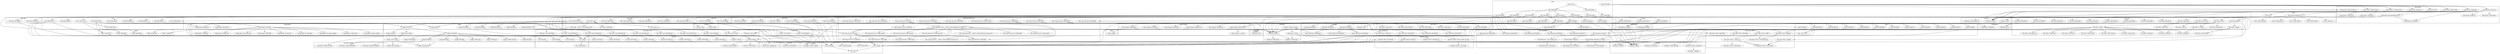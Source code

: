 digraph {
graph [overlap=false]
subgraph cluster_File_Spec_Unix {
	label="File::Spec::Unix";
	"File::Spec::Unix::curdir";
	"File::Spec::Unix::BEGIN@220";
	"File::Spec::Unix::BEGIN@242";
	"File::Spec::Unix::BEGIN@179";
	"File::Spec::Unix::BEGIN@145";
	"File::Spec::Unix::BEGIN@4";
	"File::Spec::Unix::BEGIN@127";
	"File::Spec::Unix::BEGIN@3";
	"File::Spec::Unix::updir";
	"File::Spec::Unix::BEGIN@136";
}
subgraph cluster_constant {
	label="constant";
	"constant::CORE:regcomp";
	"constant::CORE:match";
	"constant::BEGIN@2";
	"constant::CORE:qr";
	"constant::BEGIN@3";
	"constant::BEGIN@39";
	"constant::BEGIN@126";
	"constant::import";
	"constant::BEGIN@64";
	"constant::BEGIN@24";
	"constant::BEGIN@6";
	"constant::BEGIN@4";
}
subgraph cluster_mro {
	label="mro";
	"mro::method_changed_in";
}
subgraph cluster_strict {
	label="strict";
	"strict::unimport";
	"strict::CORE:match";
	"strict::bits";
	"strict::import";
	"strict::CORE:regcomp";
}
subgraph cluster_File_Copy_Recursive {
	label="File::Copy::Recursive";
	"File::Copy::Recursive::CORE:mkdir";
	"File::Copy::Recursive::CORE:symlink";
	"File::Copy::Recursive::CORE:match";
	"File::Copy::Recursive::dircopy";
	"File::Copy::Recursive::BEGIN@83";
	"File::Copy::Recursive::CORE:readdir";
	"File::Copy::Recursive::CORE:closedir";
	"File::Copy::Recursive::BEGIN@10";
	"File::Copy::Recursive::BEGIN@3";
	"File::Copy::Recursive::__ANON__[File/Copy/Recursive.pm:75]";
	"File::Copy::Recursive::CORE:ftis";
	"File::Copy::Recursive::BEGIN@12";
	"File::Copy::Recursive::CORE:open_dir";
	"File::Copy::Recursive::CORE:ftdir";
	"File::Copy::Recursive::BEGIN@11";
	"File::Copy::Recursive::CORE:stat";
	"File::Copy::Recursive::CORE:ftlink";
	"File::Copy::Recursive::fcopy";
	"File::Copy::Recursive::CORE:chmod";
	"File::Copy::Recursive::BEGIN@14";
	"File::Copy::Recursive::__ANON__[File/Copy/Recursive.pm:125]";
	"File::Copy::Recursive::BEGIN@8";
	"File::Copy::Recursive::__ANON__[File/Copy/Recursive.pm:271]";
	"File::Copy::Recursive::BEGIN@4";
}
subgraph cluster_Config {
	label="Config";
	"Config::AUTOLOAD";
	"Config::fetch_string";
	"Config::import";
	"Config::launcher";
	"Config::BEGIN@9";
	"Config::BEGIN@5";
	"Config::TIEHASH";
	"Config::CORE:match";
	"Config::CORE:subst";
	"Config::FETCH";
	"Config::BEGIN@10";
	"Config::CORE:pack";
	"Config::_fetch_string";
	"Config::CORE:substcont";
	"Config::BEGIN@7";
	"Config::BEGIN@11";
	"Config::CORE:unpack";
	"Config::BEGIN@27";
	"Config::BEGIN@6";
	"Config::CORE:regcomp";
	"Config::BEGIN@47";
}
subgraph cluster_Cwd {
	label="Cwd";
	"Cwd::BEGIN@209";
	"Cwd::_win32_cwd";
	"Cwd::BEGIN@170";
	"Cwd::BEGIN@171";
	"Cwd::BEGIN@843";
	"Cwd::CORE:subst";
	"Cwd::CORE:fteexec";
	"Cwd::BEGIN@172";
	"Cwd::CORE:match";
	"Cwd::BEGIN@783";
}
subgraph cluster_Scalar_Util {
	label="Scalar::Util";
	"Scalar::Util::BEGIN@9";
	"Scalar::Util::blessed";
}
subgraph cluster_File_Path {
	label="File::Path";
	"File::Path::BEGIN@7";
	"File::Path::CORE:ftdir";
	"File::Path::BEGIN@3";
	"File::Path::BEGIN@10";
	"File::Path::BEGIN@6";
	"File::Path::CORE:mkdir";
	"File::Path::CORE:lstat";
	"File::Path::BEGIN@19";
	"File::Path::_slash_lc";
	"File::Path::CORE:chdir";
	"File::Path::_rmtree";
	"File::Path::CORE:readdir";
	"File::Path::make_path";
	"File::Path::rmtree";
	"File::Path::CORE:closedir";
	"File::Path::CORE:chmod";
	"File::Path::CORE:stat";
	"File::Path::CORE:open_dir";
	"File::Path::BEGIN@4";
	"File::Path::CORE:match";
	"File::Path::remove_tree";
	"File::Path::_mkpath";
	"File::Path::BEGIN@18";
	"File::Path::_is_subdir";
	"File::Path::BEGIN@8";
	"File::Path::CORE:subst";
	"File::Path::BEGIN@329";
	"File::Path::CORE:rmdir";
	"File::Path::mkpath";
}
subgraph cluster_Utils {
	label="Utils";
	"Utils::CORE:regcomp";
	"Utils::CORE:open_dir";
	"Utils::CORE:readdir";
	"Utils::findLastValidArchive";
	"Utils::CORE:closedir";
	"Utils::new";
	"Utils::compare_to";
}
subgraph cluster_UNIVERSAL {
	label="UNIVERSAL";
	"UNIVERSAL::VERSION";
	"UNIVERSAL::isa";
}
subgraph cluster_vars {
	label="vars";
	"vars::CORE:match";
	"vars::BEGIN@3";
	"vars::import";
	"vars::BEGIN@8";
	"vars::BEGIN@7";
}
subgraph cluster_File_Spec {
	label="File::Spec";
	"File::Spec::BEGIN@3";
	"File::Spec::BEGIN@4";
}
subgraph cluster_main {
	label="main";
	"main::BEGIN@1.5";
	"main::BEGIN@14";
	"main::BEGIN@2.4";
	"main::BEGIN@4";
	"main::NULL";
	"main::CORE:ftfile";
	"main::BEGIN@2";
	"main::BEGIN@1.3";
	"main::BEGIN@3.7";
	"main::BEGIN@2.6";
	"main::BEGIN@12";
	"main::RUNTIME";
	"main::BEGIN@8";
	"main::BEGIN@3";
	"main::BEGIN@9";
	"main::BEGIN@11";
	"main::BEGIN@1";
	"main::BEGIN@0";
	"main::BEGIN@13";
	"main::BEGIN@1.2";
	"main::BEGIN@10";
}
subgraph cluster_Term_ANSIColor {
	label="Term::ANSIColor";
	"Term::ANSIColor::BEGIN@23";
	"Term::ANSIColor::BEGIN@26";
	"Term::ANSIColor::BEGIN@27";
	"Term::ANSIColor::BEGIN@42";
	"Term::ANSIColor::BEGIN@22";
	"Term::ANSIColor::BEGIN@24";
	"Term::ANSIColor::CORE:sort";
}
subgraph cluster_XSLoader {
	label="XSLoader";
	"XSLoader::load";
}
subgraph cluster_File_Spec_Win32 {
	label="File::Spec::Win32";
	"File::Spec::Win32::CORE:regcomp";
	"File::Spec::Win32::splitdir";
	"File::Spec::Win32::BEGIN@3";
	"File::Spec::Win32::CORE:subst";
	"File::Spec::Win32::CORE:match";
	"File::Spec::Win32::BEGIN@5";
	"File::Spec::Win32::splitpath";
	"File::Spec::Win32::_canon_cat";
	"File::Spec::Win32::catfile";
}
subgraph cluster_warnings_register {
	label="warnings::register";
	"warnings::register::import";
}
subgraph cluster_overloading {
	label="overloading";
	"overloading::BEGIN@2";
	"overloading::unimport";
}
subgraph cluster_bytes {
	label="bytes";
	"bytes::import";
}
subgraph cluster_Message {
	label="Message";
	"Message::BEGIN@74";
	"Message::BEGIN@57";
	"Message::new";
	"Message::BEGIN@40";
}
subgraph cluster_overload {
	label="overload";
	"overload::BEGIN@144";
	"overload::BEGIN@83";
	"overload::BEGIN@114";
}
subgraph cluster_Exporter_Heavy {
	label="Exporter::Heavy";
	"Exporter::Heavy::BEGIN@202";
	"Exporter::Heavy::BEGIN@4";
	"Exporter::Heavy::heavy_export_ok_tags";
	"Exporter::Heavy::BEGIN@3";
	"Exporter::Heavy::_push_tags";
}
subgraph cluster_RestoreWin {
	label="RestoreWin";
	"RestoreWin::new";
	"RestoreWin::addDestination";
	"RestoreWin::CORE:match";
	"RestoreWin::CORE:mkdir";
	"RestoreWin::addUserTime";
	"RestoreWin::addSource";
	"RestoreWin::restore_rp";
	"RestoreWin::addPartial";
	"RestoreWin::CORE:ftfile";
	"RestoreWin::RestoreSubDirectory";
	"RestoreWin::setVerboseLevel";
	"RestoreWin::CORE:ftdir";
	"RestoreWin::CORE:ftis";
	"RestoreWin::addSourceName";
}
subgraph cluster_ActivePerl_Config {
	label="ActivePerl::Config";
	"ActivePerl::Config::BEGIN@43";
	"ActivePerl::Config::BEGIN@3";
	"ActivePerl::Config::override";
}
subgraph cluster_warnings {
	label="warnings";
	"warnings::register_categories";
	"warnings::import";
	"warnings::CORE:match";
	"warnings::_mkMask";
	"warnings::CORE:regcomp";
	"warnings::unimport";
}
subgraph cluster_List_Util {
	label="List::Util";
	"List::Util::BEGIN@30";
	"List::Util::BEGIN@9";
}
subgraph cluster_version {
	label="version";
	"version::(cmp";
	"version::(bool";
}
subgraph cluster_DynaLoader {
	label="DynaLoader";
	"DynaLoader::CORE:subst";
	"DynaLoader::dl_find_symbol";
	"DynaLoader::CORE:ftdir";
	"DynaLoader::bootstrap";
	"DynaLoader::CORE:ftsize";
	"DynaLoader::BEGIN@18";
	"DynaLoader::dl_install_xsub";
	"DynaLoader::CORE:ftfile";
	"DynaLoader::dl_load_file";
	"DynaLoader::dl_load_flags";
	"DynaLoader::BEGIN@23";
	"DynaLoader::dl_undef_symbols";
}
subgraph cluster_File_Copy {
	label="File::Copy";
	"File::Copy::BEGIN@10";
	"File::Copy::__ANON__[File/Copy.pm:324]";
	"File::Copy::BEGIN@14";
	"File::Copy::BEGIN@12";
	"File::Copy::BEGIN@12.1";
	"File::Copy::BEGIN@11";
	"File::Copy::CORE:ftdir";
	"File::Copy::_eq";
	"File::Copy::BEGIN@13";
	"File::Copy::copy";
}
subgraph cluster_File_Find {
	label="File::Find";
	"File::Find::BEGIN@5";
	"File::Find::BEGIN@4";
	"File::Find::BEGIN@3";
	"File::Find::CORE:qr";
	"File::Find::BEGIN@357";
	"File::Find::BEGIN@2";
}
subgraph cluster_Internals {
	label="Internals";
	"Internals::SvREADONLY";
}
subgraph cluster_Exporter {
	label="Exporter";
	"Exporter::CORE:subst";
	"Exporter::CORE:match";
	"Exporter::import";
	"Exporter::export_ok_tags";
	"Exporter::as_heavy";
}
subgraph cluster_File_Glob {
	label="File::Glob";
	"File::Glob::BEGIN@3";
	"File::Glob::GLOB_NOCASE";
	"File::Glob::GLOB_CSH";
	"File::Glob::BEGIN@58";
	"File::Glob::BEGIN@54";
	"File::Glob::CORE:match";
}
subgraph cluster_Win32 {
	label="Win32";
	"Win32::BEGIN@4";
	"Win32::BEGIN@5";
	"Win32::GetCwd";
	"Win32::bootstrap";
	"Win32::CopyFile";
}
subgraph cluster_Data_Dumper {
	label="Data::Dumper";
	"Data::Dumper::_vstring";
	"Data::Dumper::BEGIN@12";
	"Data::Dumper::BEGIN@718";
	"Data::Dumper::BEGIN@270";
	"Data::Dumper::BEGIN@24";
	"Data::Dumper::BEGIN@18";
	"Data::Dumper::BEGIN@22";
}
subgraph cluster_Verbosity {
	label="Verbosity";
	"Verbosity::setVerboseLevel";
	"Verbosity::verbose";
	"Verbosity::new";
}
subgraph cluster_File_Basename {
	label="File::Basename";
	"File::Basename::CORE:match";
	"File::Basename::_strip_trailing_sep";
	"File::Basename::BEGIN@52";
	"File::Basename::fileparse";
	"File::Basename::dirname";
	"File::Basename::CORE:subst";
	"File::Basename::BEGIN@371";
	"File::Basename::fileparse_set_fstype";
	"File::Basename::CORE:regcomp";
	"File::Basename::BEGIN@50";
	"File::Basename::BEGIN@51";
	"File::Basename::BEGIN@42";
}
subgraph cluster_Carp {
	label="Carp";
	"Carp::BEGIN@131";
	"Carp::BEGIN@5";
	"Carp::BEGIN@3";
	"Carp::BEGIN@73";
	"Carp::BEGIN@575";
	"Carp::BEGIN@49";
	"Carp::BEGIN@568";
	"Carp::_fetch_sub";
	"Carp::BEGIN@171";
	"Carp::BEGIN@4";
	"Carp::BEGIN@6";
	"Carp::BEGIN@61";
	"Carp::BEGIN@555";
}
"File::Copy::Recursive::BEGIN@83" -> "File::Glob::GLOB_CSH";
"main::BEGIN@11" -> "File::Copy::Recursive::BEGIN@14";
"Term::ANSIColor::BEGIN@42" -> "Exporter::export_ok_tags";
"main::RUNTIME" -> "RestoreWin::setVerboseLevel";
"File::Copy::Recursive::BEGIN@10" -> "Carp::BEGIN@131";
"overload::BEGIN@83" -> "overloading::BEGIN@2";
"main::BEGIN@9" -> "File::Spec::Unix::BEGIN@127";
"File::Copy::Recursive::BEGIN@10" -> "Carp::BEGIN@171";
"main::BEGIN@9" -> "Cwd::BEGIN@209";
"File::Path::rmtree" -> "Cwd::_win32_cwd";
"main::BEGIN@12" -> "File::Path::BEGIN@10";
"DynaLoader::bootstrap" -> "DynaLoader::dl_find_symbol";
"File::Copy::Recursive::dircopy" -> "File::Copy::Recursive::CORE:ftis";
"File::Copy::copy" -> "File::Copy::__ANON__[File/Copy.pm:324]";
"File::Copy::Recursive::__ANON__[File/Copy/Recursive.pm:271]" -> "File::Copy::Recursive::CORE:mkdir";
"Message::BEGIN@40" -> "Term::ANSIColor::BEGIN@27";
"main::BEGIN@11" -> "File::Copy::Recursive::BEGIN@83";
"File::Copy::Recursive::__ANON__[File/Copy/Recursive.pm:271]" -> "File::Copy::Recursive::CORE:closedir";
"constant::BEGIN@64" -> "strict::unimport";
"Carp::BEGIN@555" -> "strict::unimport";
"File::Glob::BEGIN@58" -> "strict::unimport";
"Cwd::BEGIN@843" -> "strict::unimport";
"Config::BEGIN@47" -> "strict::unimport";
"File::Path::BEGIN@329" -> "strict::unimport";
"Exporter::Heavy::BEGIN@4" -> "strict::unimport";
"File::Spec::Unix::BEGIN@179" -> "strict::unimport";
"List::Util::BEGIN@30" -> "strict::unimport";
"Carp::BEGIN@131" -> "strict::unimport";
"constant::BEGIN@126" -> "strict::unimport";
"constant::BEGIN@39" -> "strict::unimport";
"Carp::BEGIN@575" -> "strict::unimport";
"main::RUNTIME" -> "RestoreWin::addSourceName";
"main::BEGIN@13" -> "main::BEGIN@1.2";
"File::Path::BEGIN@19" -> "vars::import";
"File::Spec::Win32::BEGIN@5" -> "vars::import";
"Config::BEGIN@7" -> "vars::import";
"Config::BEGIN@11" -> "vars::import";
"File::Spec::BEGIN@4" -> "vars::import";
"File::Spec::Unix::BEGIN@4" -> "vars::import";
"File::Copy::Recursive::BEGIN@14" -> "vars::import";
"Cwd::BEGIN@172" -> "vars::import";
"constant::BEGIN@6" -> "vars::import";
"Win32::BEGIN@5" -> "vars::import";
"File::Copy::Recursive::dircopy" -> "File::Copy::Recursive::__ANON__[File/Copy/Recursive.pm:271]";
"File::Copy::Recursive::__ANON__[File/Copy/Recursive.pm:271]" -> "File::Copy::Recursive::__ANON__[File/Copy/Recursive.pm:271]";
"main::BEGIN@1" -> "main::BEGIN@11";
"Message::BEGIN@40" -> "Term::ANSIColor::BEGIN@23";
"main::BEGIN@12" -> "File::Path::BEGIN@8";
"Cwd::BEGIN@783" -> "Win32::BEGIN@4";
"Config::AUTOLOAD" -> "Config::CORE:pack";
"File::Basename::dirname" -> "File::Basename::fileparse";
"File::Path::rmtree" -> "File::Path::CORE:subst";
"RestoreWin::new" -> "Verbosity::new";
"Utils::new" -> "Verbosity::new";
"File::Copy::Recursive::BEGIN@83" -> "File::Glob::BEGIN@3";
"RestoreWin::RestoreSubDirectory" -> "RestoreWin::CORE:ftdir";
"RestoreWin::restore_rp" -> "RestoreWin::CORE:ftdir";
"Exporter::export_ok_tags" -> "Exporter::as_heavy";
"RestoreWin::setVerboseLevel" -> "Verbosity::setVerboseLevel";
"main::BEGIN@4" -> "Data::Dumper::BEGIN@12";
"Config::AUTOLOAD" -> "Config::CORE:substcont";
"RestoreWin::restore_rp" -> "Utils::findLastValidArchive";
"File::Copy::Recursive::BEGIN@10" -> "Carp::BEGIN@3";
"Cwd::BEGIN@783" -> "DynaLoader::bootstrap";
"overload::BEGIN@83" -> "overloading::unimport";
"overload::BEGIN@114" -> "overloading::unimport";
"main::BEGIN@9" -> "File::Find::BEGIN@4";
"main::BEGIN@9" -> "File::Basename::BEGIN@371";
"Message::BEGIN@40" -> "Term::ANSIColor::BEGIN@42";
"Carp::BEGIN@61" -> "Carp::_fetch_sub";
"Carp::BEGIN@73" -> "Carp::_fetch_sub";
"Cwd::_win32_cwd" -> "Cwd::CORE:subst";
"main::BEGIN@9" -> "Cwd::CORE:fteexec";
"main::BEGIN@9" -> "File::Spec::Win32::BEGIN@3";
"Exporter::Heavy::heavy_export_ok_tags" -> "Exporter::Heavy::_push_tags";
"main::BEGIN@11" -> "File::Copy::Recursive::BEGIN@12";
"main::BEGIN@9" -> "Cwd::BEGIN@170";
"main::BEGIN@3" -> "main::BEGIN@1.3";
"Config::AUTOLOAD" -> "Config::BEGIN@7";
"Cwd::BEGIN@172" -> "vars::BEGIN@8";
"RestoreWin::restore_rp" -> "RestoreWin::CORE:mkdir";
"File::Spec::Win32::catfile" -> "File::Spec::Win32::CORE:regcomp";
"File::Spec::Win32::splitpath" -> "File::Spec::Win32::CORE:regcomp";
"main::BEGIN@9" -> "File::Spec::Unix::BEGIN@179";
"File::Copy::Recursive::__ANON__[File/Copy/Recursive.pm:271]" -> "File::Spec::Win32::catfile";
"Config::fetch_string" -> "ActivePerl::Config::override";
"DynaLoader::BEGIN@23" -> "Config::import";
"File::Copy::BEGIN@14" -> "Config::import";
"main::BEGIN@9" -> "File::Find::CORE:qr";
"main::BEGIN@3" -> "Message::BEGIN@57";
"main::NULL" -> "main::BEGIN@0";
"File::Spec::Unix::BEGIN@127" -> "constant::BEGIN@126";
"File::Basename::fileparse_set_fstype" -> "File::Basename::CORE:match";
"File::Basename::fileparse" -> "File::Basename::CORE:match";
"File::Copy::Recursive::__ANON__[File/Copy/Recursive.pm:271]" -> "File::Copy::Recursive::CORE:ftdir";
"File::Copy::Recursive::dircopy" -> "File::Copy::Recursive::CORE:ftdir";
"File::Copy::Recursive::fcopy" -> "File::Copy::Recursive::CORE:ftdir";
"File::Path::rmtree" -> "File::Path::_is_subdir";
"main::BEGIN@12" -> "File::Path::BEGIN@329";
"Cwd::BEGIN@783" -> "Config::FETCH";
"File::Copy::copy" -> "Config::FETCH";
"main::BEGIN@9" -> "File::Find::BEGIN@5";
"File::Copy::Recursive::BEGIN@10" -> "Carp::BEGIN@6";
"Config::AUTOLOAD" -> "Config::CORE:unpack";
"RestoreWin::addPartial" -> "Verbosity::verbose";
"RestoreWin::RestoreSubDirectory" -> "Verbosity::verbose";
"RestoreWin::restore_rp" -> "Verbosity::verbose";
"Utils::findLastValidArchive" -> "Verbosity::verbose";
"RestoreWin::addSource" -> "Verbosity::verbose";
"RestoreWin::addSourceName" -> "Verbosity::verbose";
"RestoreWin::addDestination" -> "Verbosity::verbose";
"RestoreWin::new" -> "Verbosity::verbose";
"RestoreWin::addUserTime" -> "Verbosity::verbose";
"main::BEGIN@9" -> "File::Spec::Unix::BEGIN@4";
"Utils::findLastValidArchive" -> "Utils::CORE:open_dir";
"main::BEGIN@1" -> "main::BEGIN@14";
"File::Spec::Win32::_canon_cat" -> "File::Spec::Win32::CORE:subst";
"Cwd::BEGIN@783" -> "Win32::BEGIN@5";
"File::Copy::Recursive::__ANON__[File/Copy/Recursive.pm:271]" -> "File::Copy::Recursive::CORE:readdir";
"main::BEGIN@9" -> "Cwd::CORE:match";
"warnings::register::import" -> "warnings::register_categories";
"Data::Dumper::BEGIN@270" -> "Data::Dumper::_vstring";
"File::Copy::Recursive::__ANON__[File/Copy/Recursive.pm:271]" -> "File::Copy::Recursive::CORE:chmod";
"File::Copy::Recursive::fcopy" -> "File::Copy::Recursive::CORE:chmod";
"Config::FETCH" -> "Config::fetch_string";
"overload::BEGIN@144" -> "warnings::register::import";
"vars::BEGIN@7" -> "warnings::register::import";
"constant::BEGIN@4" -> "warnings::register::import";
"File::Find::BEGIN@5" -> "warnings::register::import";
"main::BEGIN@9" -> "File::Spec::Unix::BEGIN@242";
"File::Copy::Recursive::BEGIN@83" -> "File::Glob::BEGIN@54";
"Cwd::BEGIN@783" -> "DynaLoader::BEGIN@18";
"main::BEGIN@10" -> "overload::BEGIN@144";
"Message::BEGIN@40" -> "Term::ANSIColor::CORE:sort";
"RestoreWin::RestoreSubDirectory" -> "File::Path::mkpath";
"Term::ANSIColor::BEGIN@42" -> "Exporter::Heavy::heavy_export_ok_tags";
"File::Spec::Win32::catfile" -> "File::Spec::Win32::_canon_cat";
"main::BEGIN@12" -> "File::Path::BEGIN@3";
"main::BEGIN@10" -> "File::Copy::BEGIN@10";
"main::RUNTIME" -> "RestoreWin::addUserTime";
"Cwd::_win32_cwd" -> "Win32::GetCwd";
"Win32::GetCwd" -> "Win32::GetCwd";
"Exporter::Heavy::BEGIN@202" -> "warnings::unimport";
"Carp::BEGIN@568" -> "warnings::unimport";
"File::Copy::BEGIN@12.1" -> "warnings::unimport";
"File::Glob::BEGIN@54" -> "warnings::unimport";
"Carp::BEGIN@6" -> "warnings::unimport";
"File::Copy::Recursive::__ANON__[File/Copy/Recursive.pm:271]" -> "File::Copy::Recursive::CORE:match";
"main::BEGIN@4" -> "Data::Dumper::BEGIN@22";
"main::BEGIN@14" -> "main::BEGIN@2.6";
"File::Path::_rmtree" -> "File::Path::CORE:closedir";
"main::BEGIN@9" -> "File::Basename::BEGIN@51";
"main::BEGIN@8" -> "warnings::CORE:regcomp";
"Message::BEGIN@40" -> "Term::ANSIColor::BEGIN@22";
"main::BEGIN@12" -> "File::Path::BEGIN@4";
"File::Path::_rmtree" -> "File::Spec::Unix::curdir";
"main::BEGIN@9" -> "File::Spec::Unix::curdir";
"main::BEGIN@8" -> "warnings::CORE:match";
"RestoreWin::restore_rp" -> "Utils::new";
"File::Copy::Recursive::BEGIN@10" -> "Carp::BEGIN@5";
"main::BEGIN@9" -> "Cwd::BEGIN@843";
"Term::ANSIColor::BEGIN@26" -> "Exporter::import";
"main::BEGIN@4" -> "Exporter::import";
"Cwd::BEGIN@171" -> "Exporter::import";
"File::Path::BEGIN@6" -> "Exporter::import";
"Message::BEGIN@57" -> "Exporter::import";
"Message::BEGIN@40" -> "Exporter::import";
"main::BEGIN@11" -> "Exporter::import";
"main::BEGIN@9" -> "Exporter::import";
"File::Copy::Recursive::BEGIN@11" -> "Exporter::import";
"main::BEGIN@10" -> "Exporter::import";
"Message::BEGIN@74" -> "Exporter::import";
"main::BEGIN@12" -> "Exporter::import";
"File::Copy::Recursive::BEGIN@10" -> "Exporter::import";
"Data::Dumper::BEGIN@22" -> "Exporter::import";
"Config::BEGIN@27" -> "ActivePerl::Config::BEGIN@3";
"File::Basename::dirname" -> "File::Basename::_strip_trailing_sep";
"File::Copy::Recursive::__ANON__[File/Copy/Recursive.pm:271]" -> "File::Copy::Recursive::fcopy";
"main::BEGIN@11" -> "File::Copy::Recursive::BEGIN@3";
"main::BEGIN@9" -> "File::Spec::Win32::BEGIN@5";
"main::BEGIN@3" -> "main::BEGIN@2.4";
"Config::fetch_string" -> "Config::_fetch_string";
"main::BEGIN@14" -> "main::BEGIN@4";
"RestoreWin::RestoreSubDirectory" -> "File::Copy::Recursive::dircopy";
"File::Copy::Recursive::BEGIN@83" -> "File::Glob::CORE:match";
"main::BEGIN@1" -> "main::BEGIN@12";
"File::Path::_rmtree" -> "File::Path::CORE:chmod";
"Utils::findLastValidArchive" -> "Utils::CORE:readdir";
"main::BEGIN@4" -> "Data::Dumper::BEGIN@718";
"Config::FETCH" -> "Config::AUTOLOAD";
"warnings::register_categories" -> "warnings::_mkMask";
"File::Copy::Recursive::BEGIN@10" -> "Carp::BEGIN@575";
"main::NULL" -> "main::BEGIN@1";
"File::Copy::Recursive::BEGIN@83" -> "File::Glob::BEGIN@58";
"File::Spec::Unix::BEGIN@127" -> "constant::BEGIN@24";
"Config::AUTOLOAD" -> "Config::BEGIN@27";
"File::Copy::BEGIN@14" -> "version::(bool";
"File::Copy::copy" -> "File::Copy::_eq";
"main::BEGIN@9" -> "Cwd::BEGIN@172";
"main::BEGIN@9" -> "File::Basename::BEGIN@50";
"File::Path::_rmtree" -> "File::Path::CORE:stat";
"main::BEGIN@9" -> "File::Find::BEGIN@357";
"Config::AUTOLOAD" -> "Config::CORE:subst";
"Cwd::BEGIN@783" -> "DynaLoader::BEGIN@23";
"File::Spec::Unix::BEGIN@3" -> "strict::import";
"Term::ANSIColor::BEGIN@23" -> "strict::import";
"Win32::BEGIN@4" -> "strict::import";
"File::Spec::Win32::BEGIN@3" -> "strict::import";
"ActivePerl::Config::BEGIN@3" -> "strict::import";
"File::Path::BEGIN@4" -> "strict::import";
"File::Find::BEGIN@357" -> "strict::import";
"Carp::BEGIN@4" -> "strict::import";
"Config::BEGIN@9" -> "strict::import";
"main::BEGIN@1.2" -> "strict::import";
"Config::BEGIN@5" -> "strict::import";
"File::Basename::BEGIN@50" -> "strict::import";
"File::Copy::BEGIN@11" -> "strict::import";
"Exporter::Heavy::BEGIN@3" -> "strict::import";
"vars::BEGIN@8" -> "strict::import";
"Scalar::Util::BEGIN@9" -> "strict::import";
"File::Find::BEGIN@3" -> "strict::import";
"Cwd::BEGIN@170" -> "strict::import";
"main::BEGIN@1.3" -> "strict::import";
"main::BEGIN@1.5" -> "strict::import";
"List::Util::BEGIN@9" -> "strict::import";
"File::Copy::Recursive::BEGIN@3" -> "strict::import";
"File::Glob::BEGIN@3" -> "strict::import";
"File::Spec::BEGIN@3" -> "strict::import";
"constant::BEGIN@3" -> "strict::import";
"File::Copy::Recursive::fcopy" -> "File::Spec::Win32::splitpath";
"File::Path::_is_subdir" -> "File::Spec::Win32::splitpath";
"main::BEGIN@9" -> "File::Basename::BEGIN@42";
"main::BEGIN@14" -> "main::BEGIN@3.7";
"File::Spec::Unix::BEGIN@127" -> "constant::BEGIN@3";
"constant::import" -> "mro::method_changed_in";
"File::Spec::Unix::BEGIN@127" -> "constant::BEGIN@39";
"main::RUNTIME" -> "RestoreWin::addSource";
"main::BEGIN@9" -> "List::Util::BEGIN@30";
"File::Path::_rmtree" -> "File::Path::CORE:readdir";
"DynaLoader::bootstrap" -> "DynaLoader::dl_install_xsub";
"constant::BEGIN@24" -> "Internals::SvREADONLY";
"constant::import" -> "Internals::SvREADONLY";
"File::Copy::__ANON__[File/Copy.pm:324]" -> "Win32::CopyFile";
"main::BEGIN@11" -> "File::Copy::Recursive::BEGIN@10";
"File::Copy::BEGIN@14" -> "Config::BEGIN@9";
"Cwd::BEGIN@172" -> "vars::BEGIN@3";
"File::Spec::Unix::BEGIN@127" -> "constant::CORE:qr";
"DynaLoader::bootstrap" -> "DynaLoader::CORE:ftdir";
"main::BEGIN@3" -> "Message::BEGIN@40";
"Config::FETCH" -> "Config::launcher";
"File::Path::mkpath" -> "File::Path::_mkpath";
"File::Spec::Unix::BEGIN@127" -> "constant::BEGIN@64";
"RestoreWin::addUserTime" -> "RestoreWin::CORE:match";
"RestoreWin::addPartial" -> "RestoreWin::CORE:match";
"DynaLoader::bootstrap" -> "DynaLoader::CORE:ftfile";
"Cwd::BEGIN@172" -> "vars::BEGIN@7";
"File::Copy::Recursive::fcopy" -> "File::Copy::Recursive::CORE:ftlink";
"File::Copy::Recursive::__ANON__[File/Copy/Recursive.pm:271]" -> "File::Copy::Recursive::CORE:ftlink";
"Config::BEGIN@10" -> "warnings::import";
"File::Basename::BEGIN@52" -> "warnings::import";
"File::Find::BEGIN@4" -> "warnings::import";
"main::BEGIN@2.6" -> "warnings::import";
"main::BEGIN@8" -> "warnings::import";
"Config::BEGIN@6" -> "warnings::import";
"File::Copy::BEGIN@12" -> "warnings::import";
"Carp::BEGIN@5" -> "warnings::import";
"overloading::BEGIN@2" -> "warnings::import";
"Term::ANSIColor::BEGIN@24" -> "warnings::import";
"main::BEGIN@2" -> "warnings::import";
"File::Copy::Recursive::BEGIN@8" -> "warnings::import";
"main::BEGIN@2.4" -> "warnings::import";
"File::Path::_rmtree" -> "File::Path::CORE:ftdir";
"File::Path::_mkpath" -> "File::Path::CORE:ftdir";
"File::Path::rmtree" -> "File::Path::_slash_lc";
"main::BEGIN@9" -> "Scalar::Util::BEGIN@9";
"main::BEGIN@1" -> "main::BEGIN@8";
"File::Copy::copy" -> "File::Copy::CORE:ftdir";
"File::Copy::BEGIN@14" -> "Config::BEGIN@47";
"DynaLoader::bootstrap" -> "DynaLoader::CORE:subst";
"File::Basename::fileparse_set_fstype" -> "File::Basename::CORE:regcomp";
"Exporter::import" -> "Exporter::CORE:match";
"main::BEGIN@1" -> "main::BEGIN@9";
"File::Copy::Recursive::__ANON__[File/Copy/Recursive.pm:271]" -> "File::Copy::Recursive::CORE:open_dir";
"main::BEGIN@12" -> "File::Path::BEGIN@7";
"main::BEGIN@9" -> "File::Basename::fileparse_set_fstype";
"Exporter::as_heavy" -> "Exporter::Heavy::BEGIN@4";
"Message::BEGIN@40" -> "Term::ANSIColor::BEGIN@26";
"RestoreWin::restore_rp" -> "RestoreWin::CORE:ftfile";
"RestoreWin::restore_rp" -> "RestoreWin::RestoreSubDirectory";
"File::Find::BEGIN@3" -> "strict::CORE:regcomp";
"main::BEGIN@9" -> "File::Basename::BEGIN@52";
"main::BEGIN@10" -> "File::Copy::BEGIN@12";
"File::Copy::Recursive::BEGIN@10" -> "Carp::BEGIN@568";
"File::Spec::Unix::BEGIN@136" -> "constant::import";
"File::Spec::Unix::BEGIN@145" -> "constant::import";
"File::Spec::Unix::BEGIN@220" -> "constant::import";
"File::Spec::Unix::BEGIN@127" -> "constant::import";
"File::Spec::Unix::BEGIN@242" -> "constant::import";
"Data::Dumper::BEGIN@270" -> "constant::import";
"main::BEGIN@11" -> "File::Copy::Recursive::BEGIN@11";
"main::BEGIN@12" -> "File::Path::BEGIN@18";
"main::RUNTIME" -> "RestoreWin::new";
"File::Copy::Recursive::BEGIN@10" -> "Carp::BEGIN@73";
"main::BEGIN@12" -> "File::Path::BEGIN@19";
"main::BEGIN@14" -> "main::BEGIN@1.5";
"File::Copy::Recursive::fcopy" -> "File::Copy::copy";
"DynaLoader::bootstrap" -> "DynaLoader::CORE:ftsize";
"File::Copy::Recursive::BEGIN@83" -> "XSLoader::load";
"Data::Dumper::BEGIN@24" -> "XSLoader::load";
"main::BEGIN@9" -> "XSLoader::load";
"main::BEGIN@13" -> "main::BEGIN@3";
"main::RUNTIME" -> "RestoreWin::addDestination";
"Exporter::as_heavy" -> "Exporter::Heavy::BEGIN@3";
"File::Copy::Recursive::BEGIN@10" -> "Carp::BEGIN@4";
"File::Copy::BEGIN@14" -> "version::(cmp";
"File::Copy::BEGIN@14" -> "Config::TIEHASH";
"constant::import" -> "constant::CORE:regcomp";
"main::BEGIN@1" -> "main::BEGIN@13";
"File::Path::_rmtree" -> "File::Path::CORE:open_dir";
"main::RUNTIME" -> "RestoreWin::restore_rp";
"File::Spec::Win32::splitdir" -> "File::Spec::Win32::CORE:match";
"File::Spec::Win32::_canon_cat" -> "File::Spec::Win32::CORE:match";
"File::Spec::Win32::catfile" -> "File::Spec::Win32::CORE:match";
"File::Spec::Win32::splitpath" -> "File::Spec::Win32::CORE:match";
"main::BEGIN@10" -> "File::Copy::BEGIN@13";
"Config::AUTOLOAD" -> "Config::CORE:match";
"Config::_fetch_string" -> "Config::CORE:match";
"File::Spec::Unix::BEGIN@127" -> "constant::BEGIN@2";
"main::BEGIN@9" -> "File::Spec::BEGIN@3";
"main::BEGIN@9" -> "File::Spec::Unix::BEGIN@220";
"main::BEGIN@13" -> "main::BEGIN@2";
"main::BEGIN@4" -> "Data::Dumper::BEGIN@18";
"main::BEGIN@9" -> "File::Find::BEGIN@3";
"Config::_fetch_string" -> "Config::CORE:regcomp";
"main::BEGIN@10" -> "File::Copy::BEGIN@11";
"DynaLoader::bootstrap" -> "DynaLoader::dl_load_flags";
"File::Path::_mkpath" -> "File::Basename::dirname";
"File::Spec::Unix::BEGIN@127" -> "constant::BEGIN@4";
"main::BEGIN@10" -> "File::Copy::BEGIN@14";
"File::Path::_is_subdir" -> "File::Spec::Win32::splitdir";
"main::BEGIN@9" -> "File::Spec::Unix::BEGIN@3";
"File::Copy::Recursive::__ANON__[File/Copy/Recursive.pm:271]" -> "File::Copy::Recursive::CORE:stat";
"File::Copy::Recursive::fcopy" -> "File::Copy::Recursive::CORE:stat";
"Win32::GetCwd" -> "Cwd::BEGIN@783";
"main::BEGIN@10" -> "overload::BEGIN@83";
"File::Path::_rmtree" -> "File::Path::CORE:rmdir";
"File::Copy::BEGIN@14" -> "Config::BEGIN@11";
"main::BEGIN@12" -> "File::Path::BEGIN@6";
"File::Path::rmtree" -> "UNIVERSAL::isa";
"File::Path::remove_tree" -> "UNIVERSAL::isa";
"File::Path::mkpath" -> "UNIVERSAL::isa";
"File::Path::make_path" -> "UNIVERSAL::isa";
"Data::Dumper::BEGIN@718" -> "bytes::import";
"main::BEGIN@11" -> "File::Copy::Recursive::CORE:symlink";
"RestoreWin::RestoreSubDirectory" -> "File::Path::make_path";
"main::BEGIN@4" -> "Data::Dumper::BEGIN@270";
"File::Copy::Recursive::__ANON__[File/Copy/Recursive.pm:271]" -> "File::Copy::Recursive::__ANON__[File/Copy/Recursive.pm:125]";
"main::BEGIN@9" -> "File::Spec::BEGIN@4";
"main::RUNTIME" -> "RestoreWin::addPartial";
"File::Path::rmtree" -> "File::Path::CORE:match";
"File::Copy::_eq" -> "Scalar::Util::blessed";
"DynaLoader::bootstrap" -> "DynaLoader::dl_load_file";
"File::Basename::_strip_trailing_sep" -> "File::Basename::CORE:subst";
"File::Find::BEGIN@3" -> "strict::CORE:match";
"main::BEGIN@9" -> "File::Spec::Unix::BEGIN@145";
"Config::BEGIN@27" -> "ActivePerl::Config::BEGIN@43";
"File::Path::rmtree" -> "File::Path::CORE:lstat";
"File::Path::_rmtree" -> "File::Path::CORE:lstat";
"main::BEGIN@0" -> "main::CORE:ftfile";
"Utils::findLastValidArchive" -> "Utils::CORE:closedir";
"main::BEGIN@9" -> "File::Find::BEGIN@2";
"DynaLoader::bootstrap" -> "DynaLoader::dl_undef_symbols";
"RestoreWin::RestoreSubDirectory" -> "File::Path::rmtree";
"constant::import" -> "constant::CORE:match";
"main::BEGIN@11" -> "File::Copy::Recursive::BEGIN@8";
"File::Copy::BEGIN@14" -> "Config::BEGIN@10";
"File::Copy::Recursive::BEGIN@10" -> "Carp::BEGIN@61";
"Utils::findLastValidArchive" -> "Utils::compare_to";
"main::BEGIN@9" -> "List::Util::BEGIN@9";
"File::Copy::Recursive::fcopy" -> "File::Copy::Recursive::__ANON__[File/Copy/Recursive.pm:75]";
"File::Copy::Recursive::dircopy" -> "File::Copy::Recursive::__ANON__[File/Copy/Recursive.pm:75]";
"Config::AUTOLOAD" -> "Config::BEGIN@6";
"main::BEGIN@4" -> "Data::Dumper::BEGIN@24";
"File::Path::_rmtree" -> "File::Path::CORE:chdir";
"main::BEGIN@9" -> "File::Spec::Unix::BEGIN@136";
"Cwd::BEGIN@783" -> "UNIVERSAL::VERSION";
"File::Path::_rmtree" -> "File::Spec::Unix::updir";
"main::BEGIN@3" -> "Message::BEGIN@74";
"Config::AUTOLOAD" -> "Config::BEGIN@5";
"Exporter::as_heavy" -> "Exporter::Heavy::BEGIN@202";
"Verbosity::new" -> "Message::new";
"RestoreWin::RestoreSubDirectory" -> "File::Path::remove_tree";
"main::BEGIN@11" -> "File::Copy::Recursive::BEGIN@4";
"Exporter::as_heavy" -> "Exporter::CORE:subst";
"Exporter::import" -> "Exporter::CORE:subst";
"File::Copy::Recursive::BEGIN@83" -> "File::Glob::GLOB_NOCASE";
"main::BEGIN@1" -> "main::BEGIN@10";
"File::Spec::Unix::BEGIN@127" -> "constant::BEGIN@6";
"strict::import" -> "strict::bits";
"strict::unimport" -> "strict::bits";
"DynaLoader::bootstrap" -> "Win32::bootstrap";
"main::BEGIN@10" -> "File::Copy::BEGIN@12.1";
"RestoreWin::restore_rp" -> "RestoreWin::CORE:ftis";
"vars::import" -> "vars::CORE:match";
"Utils::findLastValidArchive" -> "Utils::CORE:regcomp";
"File::Path::_mkpath" -> "File::Path::CORE:mkdir";
"main::BEGIN@9" -> "Cwd::BEGIN@171";
"File::Copy::Recursive::BEGIN@10" -> "Carp::BEGIN@49";
"Message::BEGIN@40" -> "Term::ANSIColor::BEGIN@24";
"main::BEGIN@10" -> "overload::BEGIN@114";
"File::Path::rmtree" -> "File::Path::_rmtree";
"File::Copy::Recursive::BEGIN@10" -> "Carp::BEGIN@555";
}
